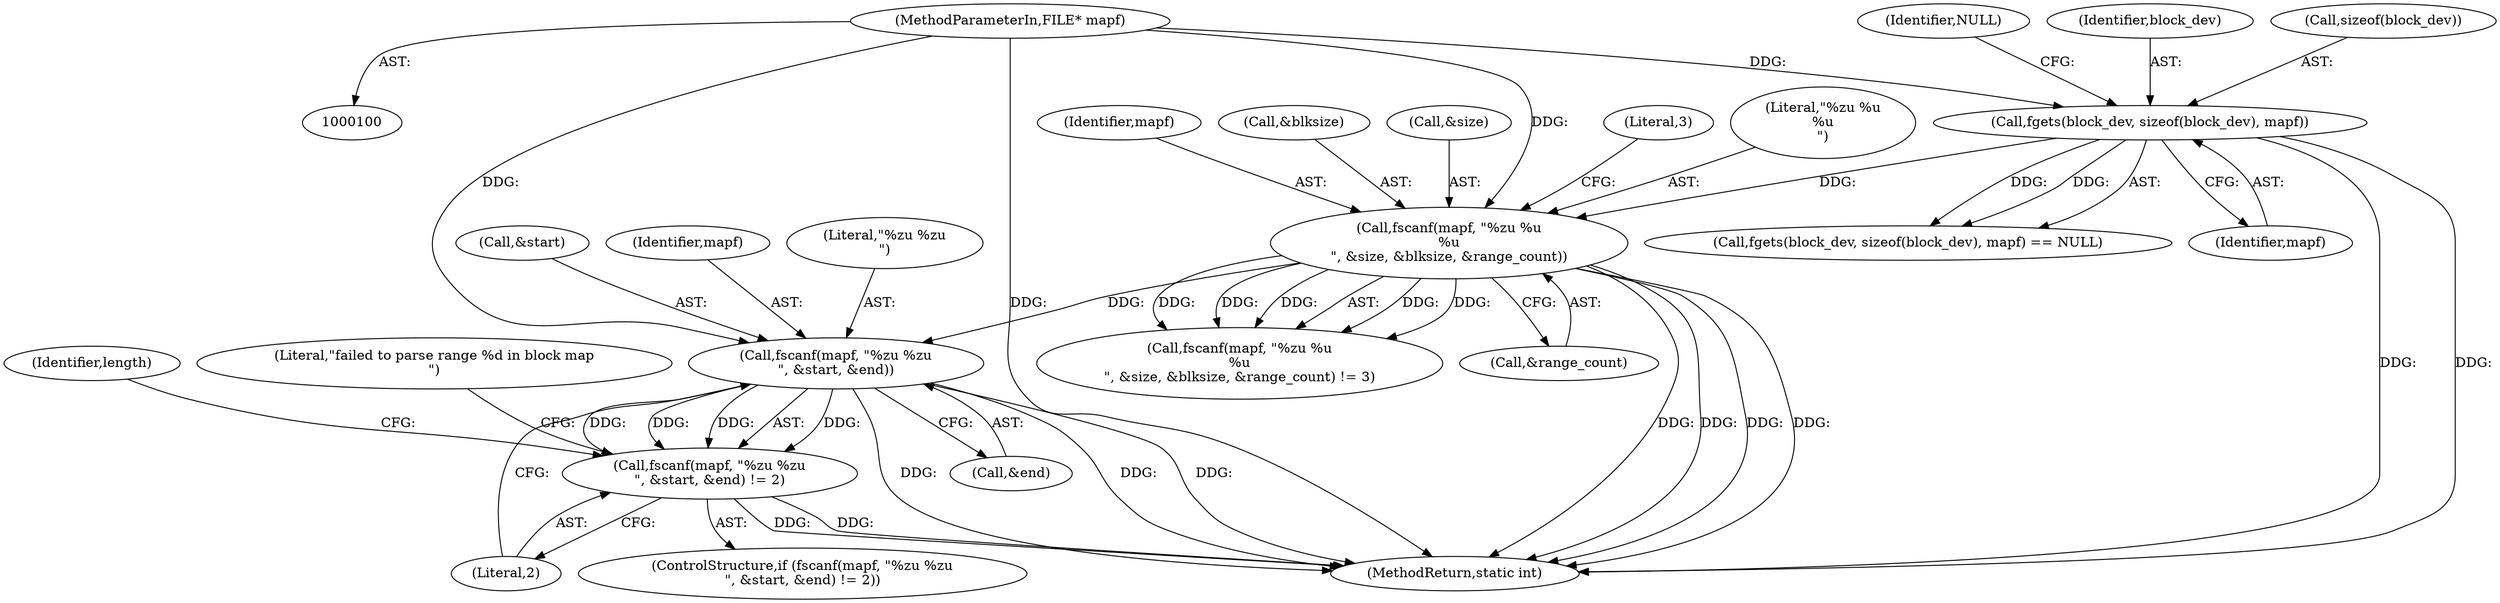 digraph "0_Android_28a566f7731b4cb76d2a9ba16d997ac5aeb07dad@API" {
"1000324" [label="(Call,fscanf(mapf, \"%zu %zu\n\", &start, &end))"];
"1000150" [label="(Call,fscanf(mapf, \"%zu %u\n%u\n\", &size, &blksize, &range_count))"];
"1000112" [label="(Call,fgets(block_dev, sizeof(block_dev), mapf))"];
"1000101" [label="(MethodParameterIn,FILE* mapf)"];
"1000323" [label="(Call,fscanf(mapf, \"%zu %zu\n\", &start, &end) != 2)"];
"1000327" [label="(Call,&start)"];
"1000325" [label="(Identifier,mapf)"];
"1000326" [label="(Literal,\"%zu %zu\n\")"];
"1000475" [label="(MethodReturn,static int)"];
"1000151" [label="(Identifier,mapf)"];
"1000334" [label="(Literal,\"failed to parse range %d in block map\n\")"];
"1000331" [label="(Literal,2)"];
"1000157" [label="(Call,&range_count)"];
"1000155" [label="(Call,&blksize)"];
"1000111" [label="(Call,fgets(block_dev, sizeof(block_dev), mapf) == NULL)"];
"1000117" [label="(Identifier,NULL)"];
"1000323" [label="(Call,fscanf(mapf, \"%zu %zu\n\", &start, &end) != 2)"];
"1000113" [label="(Identifier,block_dev)"];
"1000101" [label="(MethodParameterIn,FILE* mapf)"];
"1000153" [label="(Call,&size)"];
"1000159" [label="(Literal,3)"];
"1000112" [label="(Call,fgets(block_dev, sizeof(block_dev), mapf))"];
"1000322" [label="(ControlStructure,if (fscanf(mapf, \"%zu %zu\n\", &start, &end) != 2))"];
"1000149" [label="(Call,fscanf(mapf, \"%zu %u\n%u\n\", &size, &blksize, &range_count) != 3)"];
"1000116" [label="(Identifier,mapf)"];
"1000329" [label="(Call,&end)"];
"1000152" [label="(Literal,\"%zu %u\n%u\n\")"];
"1000114" [label="(Call,sizeof(block_dev))"];
"1000150" [label="(Call,fscanf(mapf, \"%zu %u\n%u\n\", &size, &blksize, &range_count))"];
"1000342" [label="(Identifier,length)"];
"1000324" [label="(Call,fscanf(mapf, \"%zu %zu\n\", &start, &end))"];
"1000324" -> "1000323"  [label="AST: "];
"1000324" -> "1000329"  [label="CFG: "];
"1000325" -> "1000324"  [label="AST: "];
"1000326" -> "1000324"  [label="AST: "];
"1000327" -> "1000324"  [label="AST: "];
"1000329" -> "1000324"  [label="AST: "];
"1000331" -> "1000324"  [label="CFG: "];
"1000324" -> "1000475"  [label="DDG: "];
"1000324" -> "1000475"  [label="DDG: "];
"1000324" -> "1000475"  [label="DDG: "];
"1000324" -> "1000323"  [label="DDG: "];
"1000324" -> "1000323"  [label="DDG: "];
"1000324" -> "1000323"  [label="DDG: "];
"1000324" -> "1000323"  [label="DDG: "];
"1000150" -> "1000324"  [label="DDG: "];
"1000101" -> "1000324"  [label="DDG: "];
"1000150" -> "1000149"  [label="AST: "];
"1000150" -> "1000157"  [label="CFG: "];
"1000151" -> "1000150"  [label="AST: "];
"1000152" -> "1000150"  [label="AST: "];
"1000153" -> "1000150"  [label="AST: "];
"1000155" -> "1000150"  [label="AST: "];
"1000157" -> "1000150"  [label="AST: "];
"1000159" -> "1000150"  [label="CFG: "];
"1000150" -> "1000475"  [label="DDG: "];
"1000150" -> "1000475"  [label="DDG: "];
"1000150" -> "1000475"  [label="DDG: "];
"1000150" -> "1000475"  [label="DDG: "];
"1000150" -> "1000149"  [label="DDG: "];
"1000150" -> "1000149"  [label="DDG: "];
"1000150" -> "1000149"  [label="DDG: "];
"1000150" -> "1000149"  [label="DDG: "];
"1000150" -> "1000149"  [label="DDG: "];
"1000112" -> "1000150"  [label="DDG: "];
"1000101" -> "1000150"  [label="DDG: "];
"1000112" -> "1000111"  [label="AST: "];
"1000112" -> "1000116"  [label="CFG: "];
"1000113" -> "1000112"  [label="AST: "];
"1000114" -> "1000112"  [label="AST: "];
"1000116" -> "1000112"  [label="AST: "];
"1000117" -> "1000112"  [label="CFG: "];
"1000112" -> "1000475"  [label="DDG: "];
"1000112" -> "1000475"  [label="DDG: "];
"1000112" -> "1000111"  [label="DDG: "];
"1000112" -> "1000111"  [label="DDG: "];
"1000101" -> "1000112"  [label="DDG: "];
"1000101" -> "1000100"  [label="AST: "];
"1000101" -> "1000475"  [label="DDG: "];
"1000323" -> "1000322"  [label="AST: "];
"1000323" -> "1000331"  [label="CFG: "];
"1000331" -> "1000323"  [label="AST: "];
"1000334" -> "1000323"  [label="CFG: "];
"1000342" -> "1000323"  [label="CFG: "];
"1000323" -> "1000475"  [label="DDG: "];
"1000323" -> "1000475"  [label="DDG: "];
}
